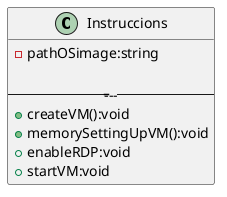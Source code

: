 #VM, UML, mode
@startuml
	class Instruccions {
		- pathOSimage:string

		-----------
		+ createVM():void
		+ memorySettingUpVM():void
		+ enableRDP:void
		+ startVM:void
	}   
@enduml
